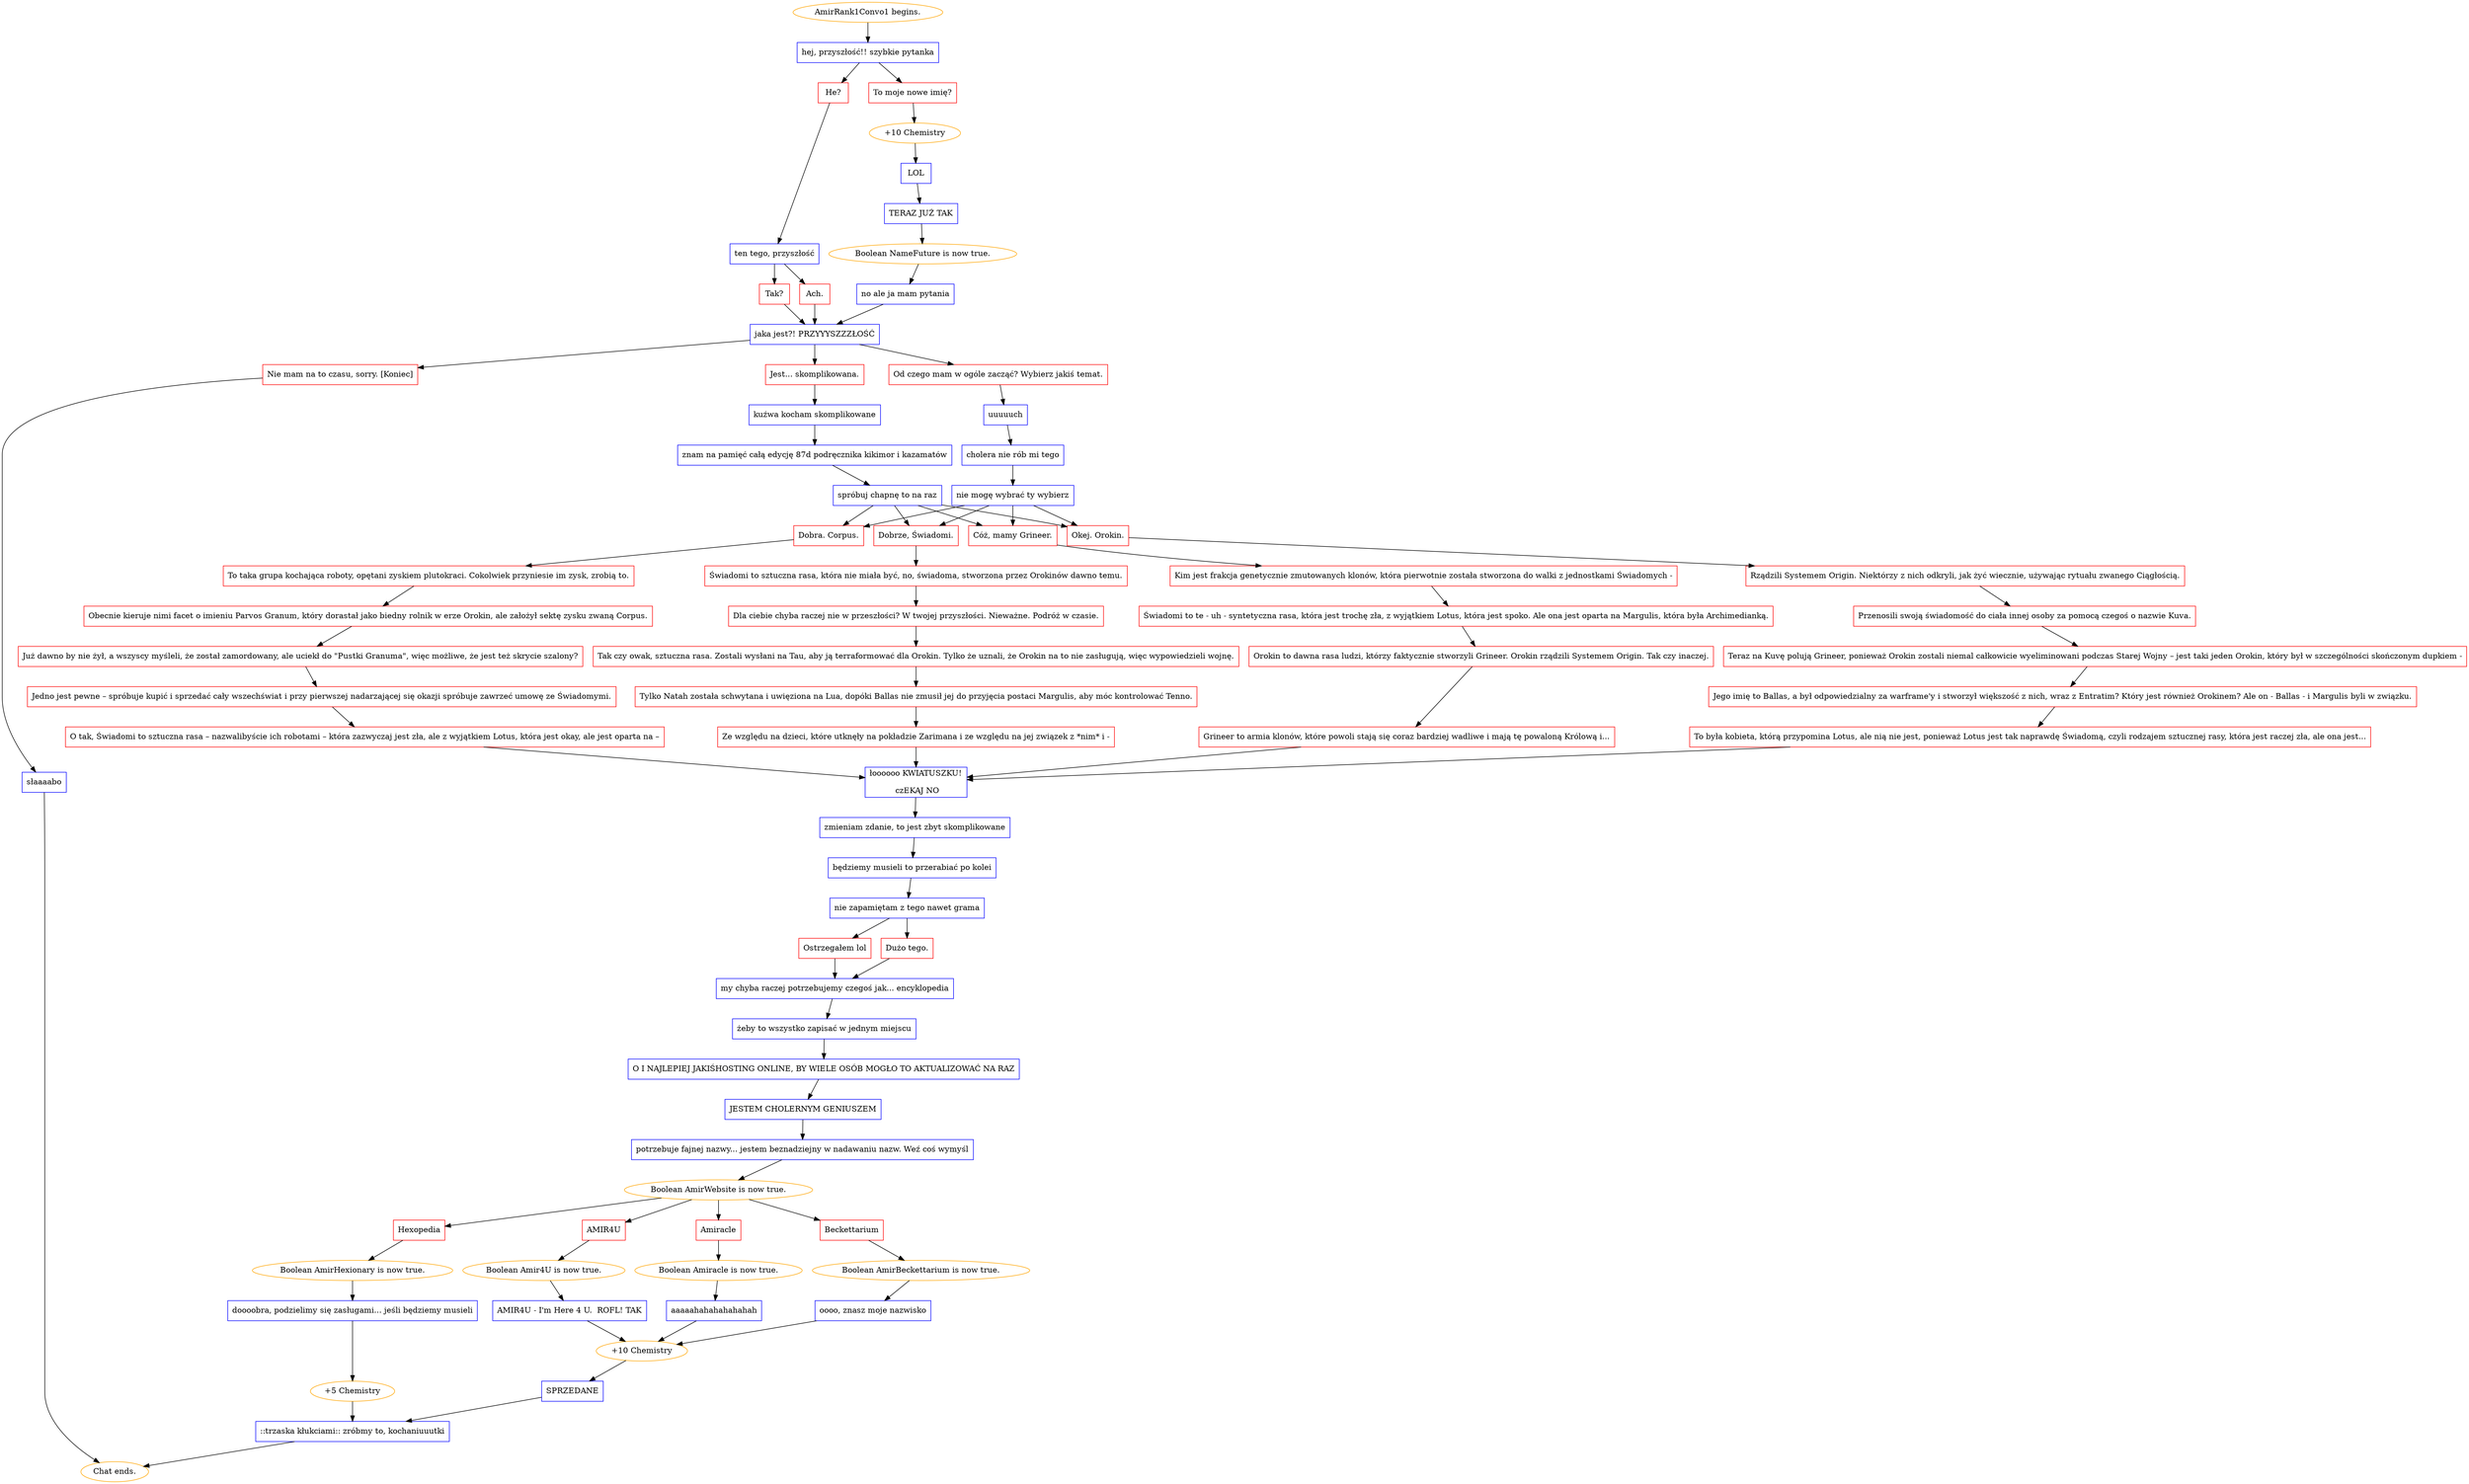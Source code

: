 digraph {
	"AmirRank1Convo1 begins." [color=orange];
		"AmirRank1Convo1 begins." -> j1580989268;
	j1580989268 [label="hej, przyszłość!! szybkie pytanka",shape=box,color=blue];
		j1580989268 -> j2823480881;
		j1580989268 -> j330454114;
	j2823480881 [label="He?",shape=box,color=red];
		j2823480881 -> j1951442456;
	j330454114 [label="To moje nowe imię?",shape=box,color=red];
		j330454114 -> j153164601;
	j1951442456 [label="ten tego, przyszłość",shape=box,color=blue];
		j1951442456 -> j2540069000;
		j1951442456 -> j3777936855;
	j153164601 [label="+10 Chemistry",color=orange];
		j153164601 -> j1999109284;
	j2540069000 [label="Ach.",shape=box,color=red];
		j2540069000 -> j1441589835;
	j3777936855 [label="Tak?",shape=box,color=red];
		j3777936855 -> j1441589835;
	j1999109284 [label="LOL",shape=box,color=blue];
		j1999109284 -> j740970651;
	j1441589835 [label="jaka jest?! PRZYYYSZZZŁOŚĆ",shape=box,color=blue];
		j1441589835 -> j3353949912;
		j1441589835 -> j1518185085;
		j1441589835 -> j687278940;
	j740970651 [label="TERAZ JUŻ TAK",shape=box,color=blue];
		j740970651 -> j2529143135;
	j3353949912 [label="Od czego mam w ogóle zacząć? Wybierz jakiś temat.",shape=box,color=red];
		j3353949912 -> j3002446625;
	j1518185085 [label="Jest... skomplikowana.",shape=box,color=red];
		j1518185085 -> j2581161998;
	j687278940 [label="Nie mam na to czasu, sorry. [Koniec]",shape=box,color=red];
		j687278940 -> j2269914868;
	j2529143135 [label="Boolean NameFuture is now true.",color=orange];
		j2529143135 -> j3333419961;
	j3002446625 [label="uuuuuch",shape=box,color=blue];
		j3002446625 -> j2833809187;
	j2581161998 [label="kuźwa kocham skomplikowane",shape=box,color=blue];
		j2581161998 -> j1574803695;
	j2269914868 [label="słaaaabo",shape=box,color=blue];
		j2269914868 -> "Chat ends.";
	j3333419961 [label="no ale ja mam pytania",shape=box,color=blue];
		j3333419961 -> j1441589835;
	j2833809187 [label="cholera nie rób mi tego",shape=box,color=blue];
		j2833809187 -> j3950632072;
	j1574803695 [label="znam na pamięć całą edycję 87d podręcznika kikimor i kazamatów",shape=box,color=blue];
		j1574803695 -> j3796452888;
	"Chat ends." [color=orange];
	j3950632072 [label="nie mogę wybrać ty wybierz",shape=box,color=blue];
		j3950632072 -> j2440375642;
		j3950632072 -> j3433513241;
		j3950632072 -> j74522653;
		j3950632072 -> j1049999689;
	j3796452888 [label="spróbuj chapnę to na raz",shape=box,color=blue];
		j3796452888 -> j2440375642;
		j3796452888 -> j3433513241;
		j3796452888 -> j74522653;
		j3796452888 -> j1049999689;
	j2440375642 [label="Okej. Orokin.",shape=box,color=red];
		j2440375642 -> j4260373003;
	j3433513241 [label="Dobra. Corpus.",shape=box,color=red];
		j3433513241 -> j3235159542;
	j74522653 [label="Cóż, mamy Grineer.",shape=box,color=red];
		j74522653 -> j3355381125;
	j1049999689 [label="Dobrze, Świadomi.",shape=box,color=red];
		j1049999689 -> j282373683;
	j4260373003 [label="Rządzili Systemem Origin. Niektórzy z nich odkryli, jak żyć wiecznie, używając rytuału zwanego Ciągłością.",shape=box,color=red];
		j4260373003 -> j2702578516;
	j3235159542 [label="To taka grupa kochająca roboty, opętani zyskiem plutokraci. Cokolwiek przyniesie im zysk, zrobią to.",shape=box,color=red];
		j3235159542 -> j355355684;
	j3355381125 [label="Kim jest frakcja genetycznie zmutowanych klonów, która pierwotnie została stworzona do walki z jednostkami Świadomych -",shape=box,color=red];
		j3355381125 -> j70792665;
	j282373683 [label="Świadomi to sztuczna rasa, która nie miała być, no, świadoma, stworzona przez Orokinów dawno temu.",shape=box,color=red];
		j282373683 -> j3126539082;
	j2702578516 [label="Przenosili swoją świadomość do ciała innej osoby za pomocą czegoś o nazwie Kuva.",shape=box,color=red];
		j2702578516 -> j4210345000;
	j355355684 [label="Obecnie kieruje nimi facet o imieniu Parvos Granum, który dorastał jako biedny rolnik w erze Orokin, ale założył sektę zysku zwaną Corpus.",shape=box,color=red];
		j355355684 -> j2680289146;
	j70792665 [label="Świadomi to te - uh - syntetyczna rasa, która jest trochę zła, z wyjątkiem Lotus, która jest spoko. Ale ona jest oparta na Margulis, która była Archimedianką.",shape=box,color=red];
		j70792665 -> j977499992;
	j3126539082 [label="Dla ciebie chyba raczej nie w przeszłości? W twojej przyszłości. Nieważne. Podróż w czasie.",shape=box,color=red];
		j3126539082 -> j332109005;
	j4210345000 [label="Teraz na Kuvę polują Grineer, ponieważ Orokin zostali niemal całkowicie wyeliminowani podczas Starej Wojny – jest taki jeden Orokin, który był w szczególności skończonym dupkiem -",shape=box,color=red];
		j4210345000 -> j1634413587;
	j2680289146 [label="Już dawno by nie żył, a wszyscy myśleli, że został zamordowany, ale uciekł do \"Pustki Granuma\", więc możliwe, że jest też skrycie szalony?",shape=box,color=red];
		j2680289146 -> j1573860814;
	j977499992 [label="Orokin to dawna rasa ludzi, którzy faktycznie stworzyli Grineer. Orokin rządzili Systemem Origin. Tak czy inaczej.",shape=box,color=red];
		j977499992 -> j3077220397;
	j332109005 [label="Tak czy owak, sztuczna rasa. Zostali wysłani na Tau, aby ją terraformować dla Orokin. Tylko że uznali, że Orokin na to nie zasługują, więc wypowiedzieli wojnę.",shape=box,color=red];
		j332109005 -> j1848935746;
	j1634413587 [label="Jego imię to Ballas, a był odpowiedzialny za warframe'y i stworzył większość z nich, wraz z Entratim? Który jest również Orokinem? Ale on - Ballas - i Margulis byli w związku.",shape=box,color=red];
		j1634413587 -> j3333129563;
	j1573860814 [label="Jedno jest pewne – spróbuje kupić i sprzedać cały wszechświat i przy pierwszej nadarzającej się okazji spróbuje zawrzeć umowę ze Świadomymi.",shape=box,color=red];
		j1573860814 -> j997083472;
	j3077220397 [label="Grineer to armia klonów, które powoli stają się coraz bardziej wadliwe i mają tę powaloną Królową i...",shape=box,color=red];
		j3077220397 -> j3855759493;
	j1848935746 [label="Tylko Natah została schwytana i uwięziona na Lua, dopóki Ballas nie zmusił jej do przyjęcia postaci Margulis, aby móc kontrolować Tenno.",shape=box,color=red];
		j1848935746 -> j2496069038;
	j3333129563 [label="To była kobieta, którą przypomina Lotus, ale nią nie jest, ponieważ Lotus jest tak naprawdę Świadomą, czyli rodzajem sztucznej rasy, która jest raczej zła, ale ona jest...",shape=box,color=red];
		j3333129563 -> j3855759493;
	j997083472 [label="O tak, Świadomi to sztuczna rasa – nazwalibyście ich robotami – która zazwyczaj jest zła, ale z wyjątkiem Lotus, która jest okay, ale jest oparta na –",shape=box,color=red];
		j997083472 -> j3855759493;
	j3855759493 [label="łoooooo KWIATUSZKU!
 czEKAJ NO",shape=box,color=blue];
		j3855759493 -> j2002633265;
	j2496069038 [label="Ze względu na dzieci, które utknęły na pokładzie Zarimana i ze względu na jej związek z *nim* i -",shape=box,color=red];
		j2496069038 -> j3855759493;
	j2002633265 [label="zmieniam zdanie, to jest zbyt skomplikowane",shape=box,color=blue];
		j2002633265 -> j4205542215;
	j4205542215 [label="będziemy musieli to przerabiać po kolei",shape=box,color=blue];
		j4205542215 -> j4160635854;
	j4160635854 [label="nie zapamiętam z tego nawet grama",shape=box,color=blue];
		j4160635854 -> j3718506428;
		j4160635854 -> j2053962652;
	j3718506428 [label="Ostrzegałem lol",shape=box,color=red];
		j3718506428 -> j3168184939;
	j2053962652 [label="Dużo tego.",shape=box,color=red];
		j2053962652 -> j3168184939;
	j3168184939 [label="my chyba raczej potrzebujemy czegoś jak... encyklopedia",shape=box,color=blue];
		j3168184939 -> j1210222455;
	j1210222455 [label="żeby to wszystko zapisać w jednym miejscu",shape=box,color=blue];
		j1210222455 -> j4214116762;
	j4214116762 [label="O I NAJLEPIEJ JAKIŚHOSTING ONLINE, BY WIELE OSÓB MOGŁO TO AKTUALIZOWAĆ NA RAZ",shape=box,color=blue];
		j4214116762 -> j2283573342;
	j2283573342 [label="JESTEM CHOLERNYM GENIUSZEM",shape=box,color=blue];
		j2283573342 -> j397462548;
	j397462548 [label="potrzebuje fajnej nazwy... jestem beznadziejny w nadawaniu nazw. Weź coś wymyśl",shape=box,color=blue];
		j397462548 -> j3190503031;
	j3190503031 [label="Boolean AmirWebsite is now true.",color=orange];
		j3190503031 -> j1261973029;
		j3190503031 -> j1447811309;
		j3190503031 -> j1720900863;
		j3190503031 -> j1916619332;
	j1261973029 [label="Hexopedia",shape=box,color=red];
		j1261973029 -> j3944627878;
	j1447811309 [label="AMIR4U",shape=box,color=red];
		j1447811309 -> j3239135844;
	j1720900863 [label="Amiracle",shape=box,color=red];
		j1720900863 -> j1895621152;
	j1916619332 [label="Beckettarium",shape=box,color=red];
		j1916619332 -> j1146140083;
	j3944627878 [label="Boolean AmirHexionary is now true.",color=orange];
		j3944627878 -> j2517848385;
	j3239135844 [label="Boolean Amir4U is now true.",color=orange];
		j3239135844 -> j3728429447;
	j1895621152 [label="Boolean Amiracle is now true.",color=orange];
		j1895621152 -> j310161218;
	j1146140083 [label="Boolean AmirBeckettarium is now true.",color=orange];
		j1146140083 -> j3643643206;
	j2517848385 [label="doooobra, podzielimy się zasługami... jeśli będziemy musieli",shape=box,color=blue];
		j2517848385 -> j3540916806;
	j3728429447 [label="AMIR4U - I'm Here 4 U.  ROFL! TAK",shape=box,color=blue];
		j3728429447 -> j2446925690;
	j310161218 [label="aaaaahahahahahahah",shape=box,color=blue];
		j310161218 -> j2446925690;
	j3643643206 [label="oooo, znasz moje nazwisko",shape=box,color=blue];
		j3643643206 -> j2446925690;
	j3540916806 [label="+5 Chemistry",color=orange];
		j3540916806 -> j1421553568;
	j2446925690 [label="+10 Chemistry",color=orange];
		j2446925690 -> j706244292;
	j1421553568 [label="::trzaska kłukciami:: zróbmy to, kochaniuuutki",shape=box,color=blue];
		j1421553568 -> "Chat ends.";
	j706244292 [label="SPRZEDANE",shape=box,color=blue];
		j706244292 -> j1421553568;
}